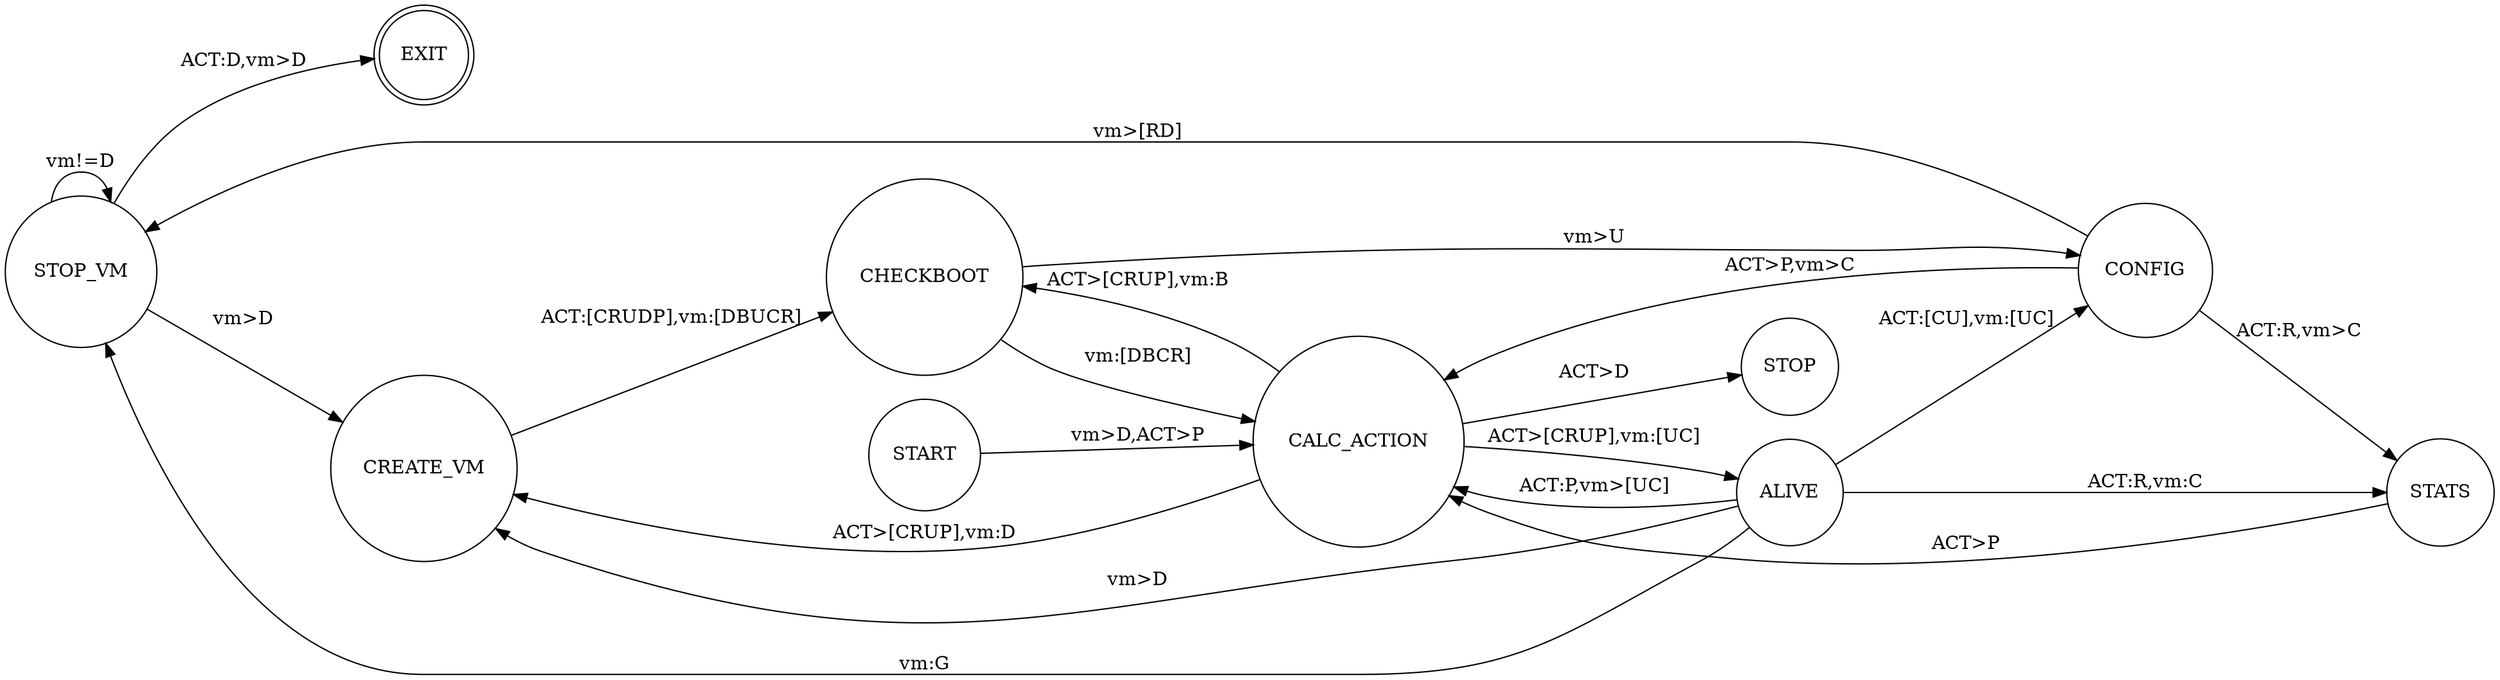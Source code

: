 digraph rug {
  rankdir=LR;
  node [shape = doublecircle]; EXIT;
  node [shape = circle];

  START -> CALC_ACTION [ label = "vm>D,ACT>P" ];

  CALC_ACTION -> ALIVE [ label = "ACT>[CRUP],vm:[UC]" ];
  CALC_ACTION -> STOP [ label = "ACT>D" ];
  CALC_ACTION -> CREATE_VM [ label = "ACT>[CRUP],vm:D" ];
  CALC_ACTION -> CHECKBOOT [ label = "ACT>[CRUP],vm:B" ];

  ALIVE -> CREATE_VM [ label = "vm>D" ];
  ALIVE -> CONFIG [ label = "ACT:[CU],vm:[UC]" ];
  ALIVE -> STATS [ label = "ACT:R,vm:C" ];
  ALIVE -> CALC_ACTION [ label = "ACT:P,vm>[UC]" ];
  ALIVE -> STOP_VM [ label = "vm:G" ];

  CREATE_VM -> CHECKBOOT [ label = "ACT:[CRUDP],vm:[DBUCR]" ];

  CHECKBOOT -> CONFIG [ label = "vm>U" ]
  CHECKBOOT -> CALC_ACTION [ label = "vm:[DBCR]" ]

  CONFIG -> STOP_VM [ label = "vm>[RD]" ];
  CONFIG -> STATS [ label = "ACT:R,vm>C" ];
  CONFIG -> CALC_ACTION [ label = "ACT>P,vm>C" ];

  STATS -> CALC_ACTION [ label = "ACT>P" ];

  STOP_VM -> EXIT [ label = "ACT:D,vm>D" ];
  STOP_VM -> CREATE_VM [ label = "vm>D" ];
  STOP_VM -> STOP_VM [ label = "vm!=D" ];

}
